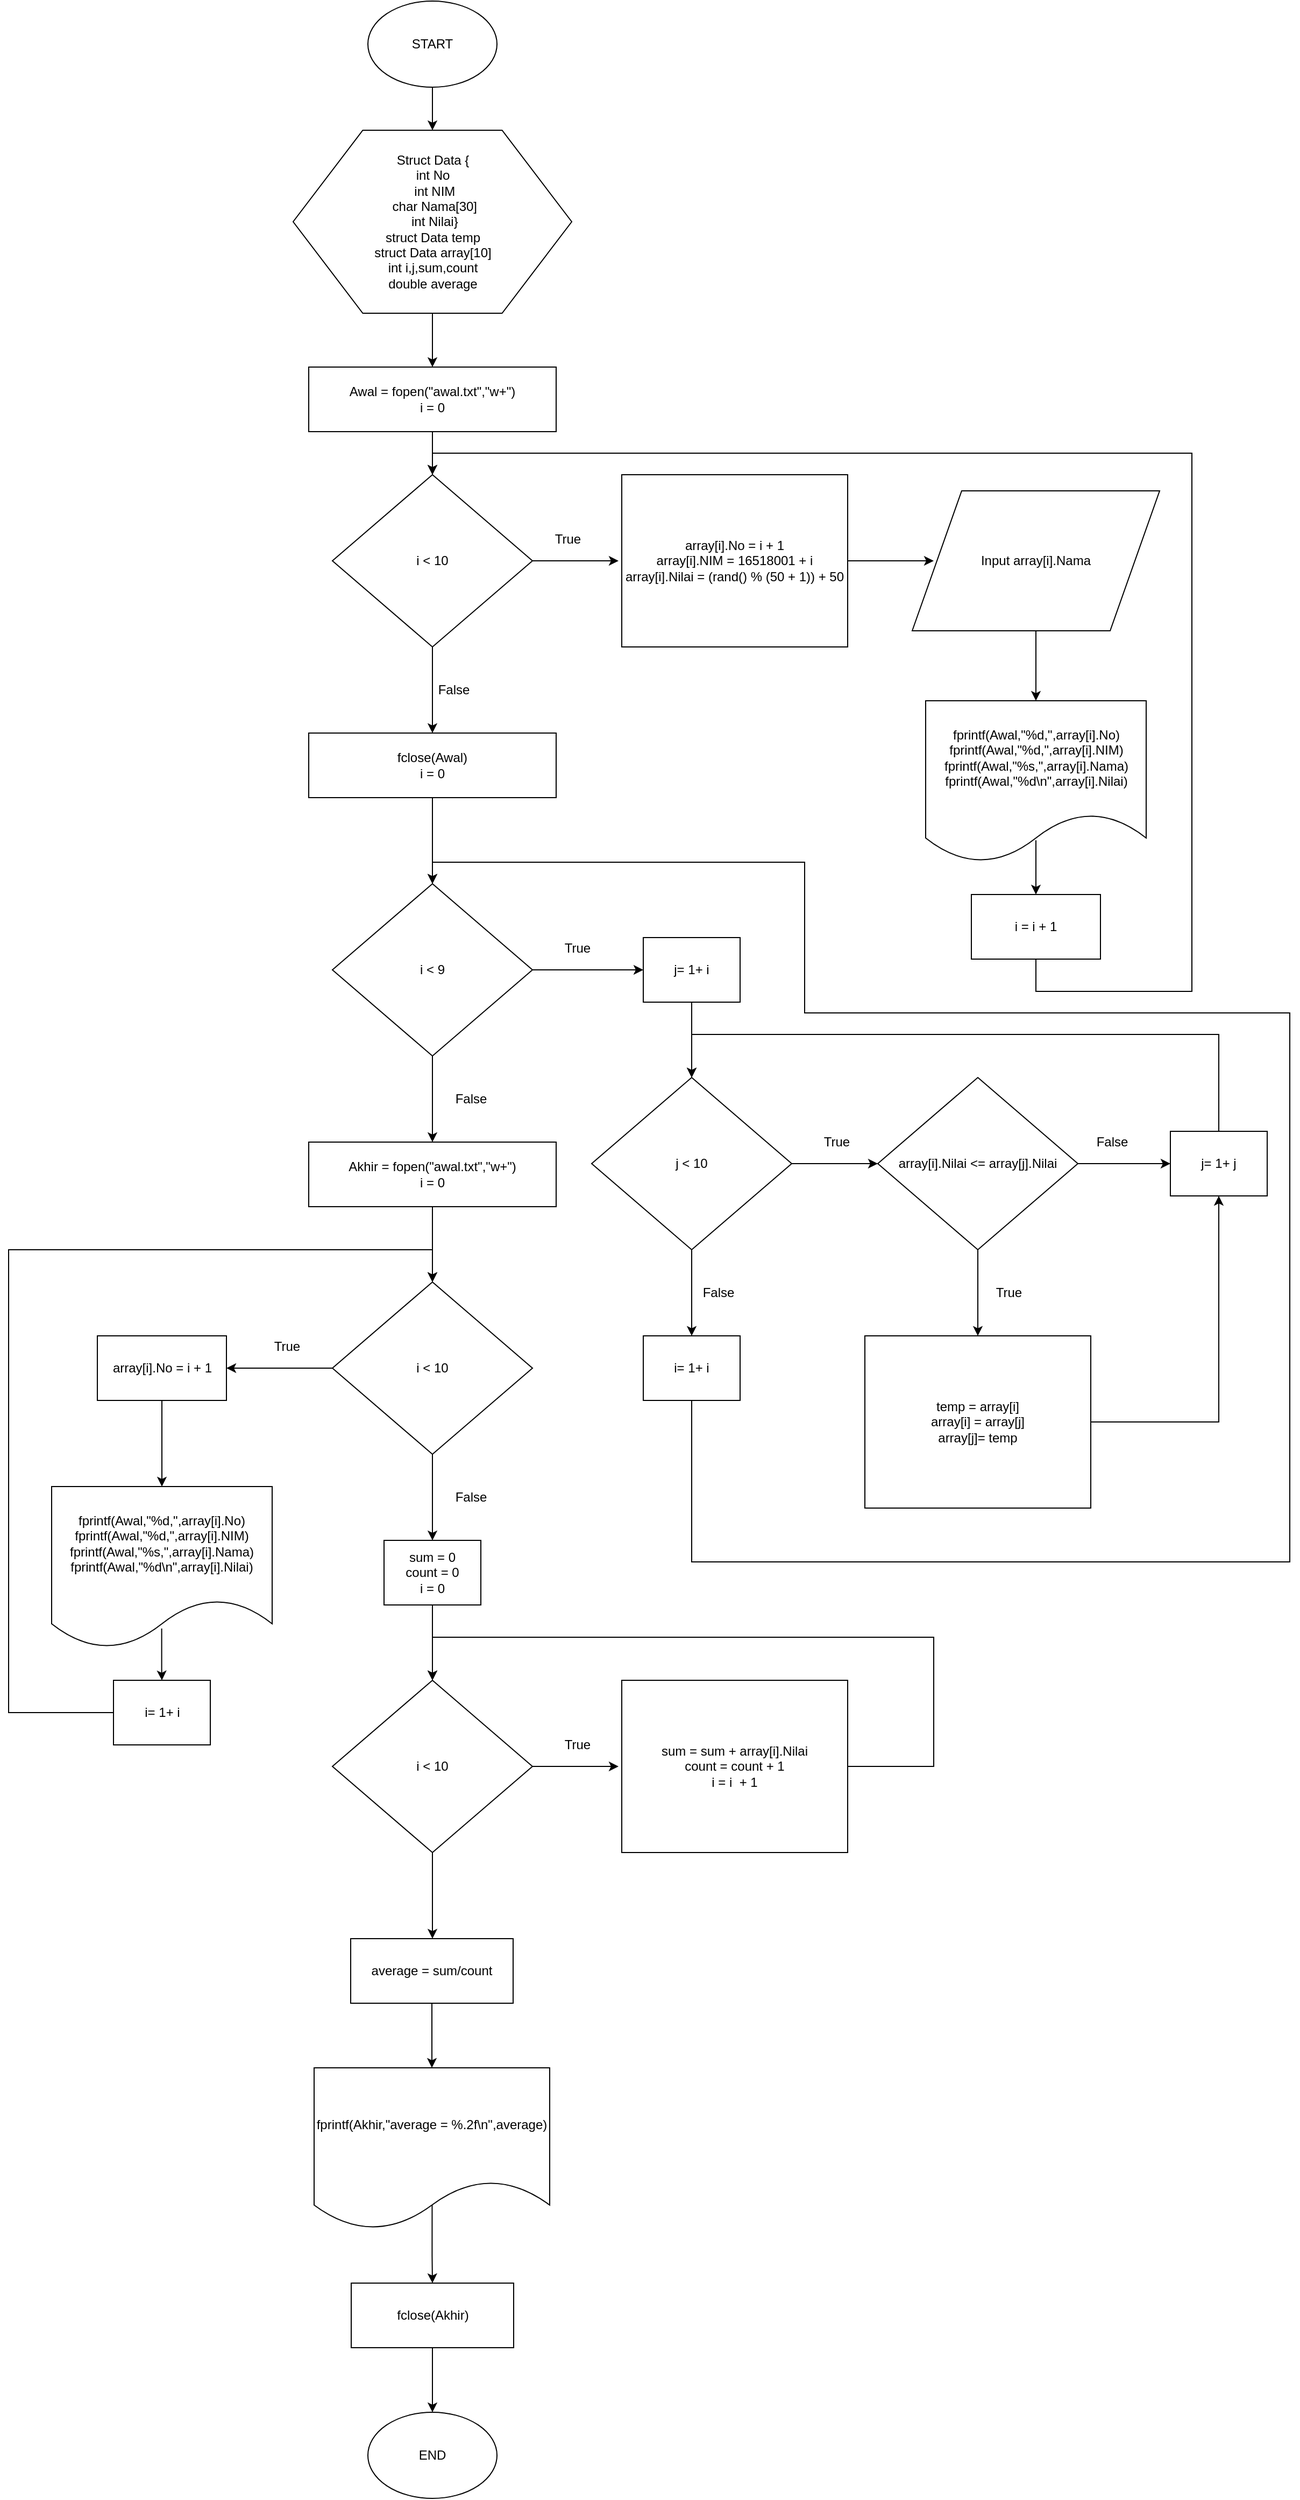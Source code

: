 <mxfile version="12.7.4" type="device"><diagram id="fLbEj90WZRH3F_pC3KUs" name="Page-1"><mxGraphModel dx="865" dy="483" grid="1" gridSize="10" guides="1" tooltips="1" connect="1" arrows="1" fold="1" page="1" pageScale="1" pageWidth="827" pageHeight="1169" math="0" shadow="0"><root><mxCell id="0"/><mxCell id="1" parent="0"/><mxCell id="P4KTW4YDeX6VUlXVykI_-3" value="" style="edgeStyle=orthogonalEdgeStyle;rounded=0;orthogonalLoop=1;jettySize=auto;html=1;" edge="1" parent="1" source="P4KTW4YDeX6VUlXVykI_-1" target="P4KTW4YDeX6VUlXVykI_-2"><mxGeometry relative="1" as="geometry"/></mxCell><mxCell id="P4KTW4YDeX6VUlXVykI_-1" value="START" style="ellipse;whiteSpace=wrap;html=1;" vertex="1" parent="1"><mxGeometry x="354" y="40" width="120" height="80" as="geometry"/></mxCell><mxCell id="P4KTW4YDeX6VUlXVykI_-5" value="" style="edgeStyle=orthogonalEdgeStyle;rounded=0;orthogonalLoop=1;jettySize=auto;html=1;" edge="1" parent="1" source="P4KTW4YDeX6VUlXVykI_-2" target="P4KTW4YDeX6VUlXVykI_-4"><mxGeometry relative="1" as="geometry"/></mxCell><mxCell id="P4KTW4YDeX6VUlXVykI_-2" value="Struct Data {&lt;br&gt;int No&lt;br&gt;&amp;nbsp;int NIM&lt;br&gt;&amp;nbsp;char Nama[30]&lt;br&gt;&amp;nbsp;int Nilai}&lt;br&gt;struct Data temp&lt;br&gt;struct Data array[10]&lt;br&gt;int i,j,sum,count&lt;br&gt;double average" style="shape=hexagon;perimeter=hexagonPerimeter2;whiteSpace=wrap;html=1;" vertex="1" parent="1"><mxGeometry x="284.5" y="160" width="259" height="170" as="geometry"/></mxCell><mxCell id="P4KTW4YDeX6VUlXVykI_-7" value="" style="edgeStyle=orthogonalEdgeStyle;rounded=0;orthogonalLoop=1;jettySize=auto;html=1;" edge="1" parent="1" source="P4KTW4YDeX6VUlXVykI_-4" target="P4KTW4YDeX6VUlXVykI_-6"><mxGeometry relative="1" as="geometry"/></mxCell><mxCell id="P4KTW4YDeX6VUlXVykI_-4" value="Awal = fopen(&quot;awal.txt&quot;,&quot;w+&quot;)&lt;br&gt;i = 0" style="rounded=0;whiteSpace=wrap;html=1;" vertex="1" parent="1"><mxGeometry x="299" y="380" width="230" height="60" as="geometry"/></mxCell><mxCell id="P4KTW4YDeX6VUlXVykI_-9" value="" style="edgeStyle=orthogonalEdgeStyle;rounded=0;orthogonalLoop=1;jettySize=auto;html=1;" edge="1" parent="1" source="P4KTW4YDeX6VUlXVykI_-6"><mxGeometry relative="1" as="geometry"><mxPoint x="587" y="560" as="targetPoint"/></mxGeometry></mxCell><mxCell id="P4KTW4YDeX6VUlXVykI_-22" value="" style="edgeStyle=orthogonalEdgeStyle;rounded=0;orthogonalLoop=1;jettySize=auto;html=1;" edge="1" parent="1" source="P4KTW4YDeX6VUlXVykI_-6"><mxGeometry relative="1" as="geometry"><mxPoint x="414" y="720" as="targetPoint"/></mxGeometry></mxCell><mxCell id="P4KTW4YDeX6VUlXVykI_-6" value="i &amp;lt; 10" style="rhombus;whiteSpace=wrap;html=1;" vertex="1" parent="1"><mxGeometry x="321" y="480" width="186" height="160" as="geometry"/></mxCell><mxCell id="P4KTW4YDeX6VUlXVykI_-14" value="" style="edgeStyle=orthogonalEdgeStyle;rounded=0;orthogonalLoop=1;jettySize=auto;html=1;" edge="1" parent="1" source="P4KTW4YDeX6VUlXVykI_-10"><mxGeometry relative="1" as="geometry"><mxPoint x="880" y="560" as="targetPoint"/></mxGeometry></mxCell><mxCell id="P4KTW4YDeX6VUlXVykI_-10" value="array[i].No = i + 1&lt;br&gt;array[i].NIM = 16518001 + i&lt;br&gt;array[i].Nilai = (rand() % (50 + 1)) + 50" style="rounded=0;whiteSpace=wrap;html=1;" vertex="1" parent="1"><mxGeometry x="590" y="480" width="210" height="160" as="geometry"/></mxCell><mxCell id="P4KTW4YDeX6VUlXVykI_-11" value="True" style="text;html=1;strokeColor=none;fillColor=none;align=center;verticalAlign=middle;whiteSpace=wrap;rounded=0;" vertex="1" parent="1"><mxGeometry x="520" y="530" width="40" height="20" as="geometry"/></mxCell><mxCell id="P4KTW4YDeX6VUlXVykI_-16" value="" style="edgeStyle=orthogonalEdgeStyle;rounded=0;orthogonalLoop=1;jettySize=auto;html=1;" edge="1" parent="1" source="P4KTW4YDeX6VUlXVykI_-12" target="P4KTW4YDeX6VUlXVykI_-15"><mxGeometry relative="1" as="geometry"/></mxCell><mxCell id="P4KTW4YDeX6VUlXVykI_-12" value="Input array[i].Nama" style="shape=parallelogram;perimeter=parallelogramPerimeter;whiteSpace=wrap;html=1;" vertex="1" parent="1"><mxGeometry x="860" y="495" width="230" height="130" as="geometry"/></mxCell><mxCell id="P4KTW4YDeX6VUlXVykI_-18" value="" style="edgeStyle=orthogonalEdgeStyle;rounded=0;orthogonalLoop=1;jettySize=auto;html=1;exitX=0.5;exitY=0.864;exitDx=0;exitDy=0;exitPerimeter=0;" edge="1" parent="1" source="P4KTW4YDeX6VUlXVykI_-15" target="P4KTW4YDeX6VUlXVykI_-17"><mxGeometry relative="1" as="geometry"><Array as="points"/></mxGeometry></mxCell><mxCell id="P4KTW4YDeX6VUlXVykI_-15" value="fprintf(Awal,&quot;%d,&quot;,array[i].No)&lt;br&gt;fprintf(Awal,&quot;%d,&quot;,array[i].NIM)&lt;br&gt;fprintf(Awal,&quot;%s,&quot;,array[i].Nama)&lt;br&gt;fprintf(Awal,&quot;%d\n&quot;,array[i].Nilai)" style="shape=document;whiteSpace=wrap;html=1;boundedLbl=1;" vertex="1" parent="1"><mxGeometry x="872.5" y="690" width="205" height="150" as="geometry"/></mxCell><mxCell id="P4KTW4YDeX6VUlXVykI_-20" value="" style="edgeStyle=orthogonalEdgeStyle;rounded=0;orthogonalLoop=1;jettySize=auto;html=1;entryX=0.5;entryY=0;entryDx=0;entryDy=0;" edge="1" parent="1" source="P4KTW4YDeX6VUlXVykI_-17" target="P4KTW4YDeX6VUlXVykI_-6"><mxGeometry relative="1" as="geometry"><mxPoint x="420" y="460" as="targetPoint"/><Array as="points"><mxPoint x="975" y="960"/><mxPoint x="1120" y="960"/><mxPoint x="1120" y="460"/><mxPoint x="414" y="460"/></Array></mxGeometry></mxCell><mxCell id="P4KTW4YDeX6VUlXVykI_-17" value="i = i + 1" style="rounded=0;whiteSpace=wrap;html=1;" vertex="1" parent="1"><mxGeometry x="915" y="870" width="120" height="60" as="geometry"/></mxCell><mxCell id="P4KTW4YDeX6VUlXVykI_-23" value="False" style="text;html=1;strokeColor=none;fillColor=none;align=center;verticalAlign=middle;whiteSpace=wrap;rounded=0;" vertex="1" parent="1"><mxGeometry x="414" y="670" width="40" height="20" as="geometry"/></mxCell><mxCell id="P4KTW4YDeX6VUlXVykI_-28" value="" style="edgeStyle=orthogonalEdgeStyle;rounded=0;orthogonalLoop=1;jettySize=auto;html=1;" edge="1" parent="1" source="P4KTW4YDeX6VUlXVykI_-25"><mxGeometry relative="1" as="geometry"><mxPoint x="414" y="860" as="targetPoint"/></mxGeometry></mxCell><mxCell id="P4KTW4YDeX6VUlXVykI_-25" value="fclose(Awal)&lt;br&gt;i = 0" style="rounded=0;whiteSpace=wrap;html=1;" vertex="1" parent="1"><mxGeometry x="299" y="720" width="230" height="60" as="geometry"/></mxCell><mxCell id="P4KTW4YDeX6VUlXVykI_-30" value="" style="edgeStyle=orthogonalEdgeStyle;rounded=0;orthogonalLoop=1;jettySize=auto;html=1;" edge="1" parent="1" source="P4KTW4YDeX6VUlXVykI_-26"><mxGeometry relative="1" as="geometry"><mxPoint x="610" y="940" as="targetPoint"/></mxGeometry></mxCell><mxCell id="P4KTW4YDeX6VUlXVykI_-57" value="" style="edgeStyle=orthogonalEdgeStyle;rounded=0;orthogonalLoop=1;jettySize=auto;html=1;" edge="1" parent="1" source="P4KTW4YDeX6VUlXVykI_-26"><mxGeometry relative="1" as="geometry"><mxPoint x="414" y="1100" as="targetPoint"/></mxGeometry></mxCell><mxCell id="P4KTW4YDeX6VUlXVykI_-26" value="i &amp;lt; 9" style="rhombus;whiteSpace=wrap;html=1;" vertex="1" parent="1"><mxGeometry x="321" y="860" width="186" height="160" as="geometry"/></mxCell><mxCell id="P4KTW4YDeX6VUlXVykI_-33" value="" style="edgeStyle=orthogonalEdgeStyle;rounded=0;orthogonalLoop=1;jettySize=auto;html=1;" edge="1" parent="1" source="P4KTW4YDeX6VUlXVykI_-31" target="P4KTW4YDeX6VUlXVykI_-32"><mxGeometry relative="1" as="geometry"/></mxCell><mxCell id="P4KTW4YDeX6VUlXVykI_-31" value="j= 1+ i" style="rounded=0;whiteSpace=wrap;html=1;" vertex="1" parent="1"><mxGeometry x="610" y="910" width="90" height="60" as="geometry"/></mxCell><mxCell id="P4KTW4YDeX6VUlXVykI_-41" value="" style="edgeStyle=orthogonalEdgeStyle;rounded=0;orthogonalLoop=1;jettySize=auto;html=1;" edge="1" parent="1" source="P4KTW4YDeX6VUlXVykI_-32" target="P4KTW4YDeX6VUlXVykI_-40"><mxGeometry relative="1" as="geometry"/></mxCell><mxCell id="P4KTW4YDeX6VUlXVykI_-55" value="" style="edgeStyle=orthogonalEdgeStyle;rounded=0;orthogonalLoop=1;jettySize=auto;html=1;exitX=0.5;exitY=1;exitDx=0;exitDy=0;entryX=0.5;entryY=0;entryDx=0;entryDy=0;" edge="1" parent="1" source="P4KTW4YDeX6VUlXVykI_-61" target="P4KTW4YDeX6VUlXVykI_-26"><mxGeometry relative="1" as="geometry"><mxPoint x="720" y="850" as="targetPoint"/><Array as="points"><mxPoint x="655" y="1490"/><mxPoint x="1211" y="1490"/><mxPoint x="1211" y="980"/><mxPoint x="760" y="980"/><mxPoint x="760" y="840"/><mxPoint x="414" y="840"/></Array></mxGeometry></mxCell><mxCell id="P4KTW4YDeX6VUlXVykI_-63" value="" style="edgeStyle=orthogonalEdgeStyle;rounded=0;orthogonalLoop=1;jettySize=auto;html=1;" edge="1" parent="1" source="P4KTW4YDeX6VUlXVykI_-32"><mxGeometry relative="1" as="geometry"><mxPoint x="655" y="1280" as="targetPoint"/></mxGeometry></mxCell><mxCell id="P4KTW4YDeX6VUlXVykI_-32" value="j &amp;lt; 10" style="rhombus;whiteSpace=wrap;html=1;" vertex="1" parent="1"><mxGeometry x="562" y="1040" width="186" height="160" as="geometry"/></mxCell><mxCell id="P4KTW4YDeX6VUlXVykI_-43" value="" style="edgeStyle=orthogonalEdgeStyle;rounded=0;orthogonalLoop=1;jettySize=auto;html=1;" edge="1" parent="1" source="P4KTW4YDeX6VUlXVykI_-40"><mxGeometry relative="1" as="geometry"><mxPoint x="921.0" y="1280" as="targetPoint"/></mxGeometry></mxCell><mxCell id="P4KTW4YDeX6VUlXVykI_-69" value="" style="edgeStyle=orthogonalEdgeStyle;rounded=0;orthogonalLoop=1;jettySize=auto;html=1;entryX=0;entryY=0.5;entryDx=0;entryDy=0;" edge="1" parent="1" source="P4KTW4YDeX6VUlXVykI_-40" target="P4KTW4YDeX6VUlXVykI_-65"><mxGeometry relative="1" as="geometry"><mxPoint x="1094.0" y="1120" as="targetPoint"/></mxGeometry></mxCell><mxCell id="P4KTW4YDeX6VUlXVykI_-40" value="array[i].Nilai &amp;lt;= array[j].Nilai" style="rhombus;whiteSpace=wrap;html=1;" vertex="1" parent="1"><mxGeometry x="828" y="1040" width="186" height="160" as="geometry"/></mxCell><mxCell id="P4KTW4YDeX6VUlXVykI_-36" value="True" style="text;html=1;strokeColor=none;fillColor=none;align=center;verticalAlign=middle;whiteSpace=wrap;rounded=0;" vertex="1" parent="1"><mxGeometry x="529" y="910" width="40" height="20" as="geometry"/></mxCell><mxCell id="P4KTW4YDeX6VUlXVykI_-37" value="True" style="text;html=1;strokeColor=none;fillColor=none;align=center;verticalAlign=middle;whiteSpace=wrap;rounded=0;" vertex="1" parent="1"><mxGeometry x="770" y="1090" width="40" height="20" as="geometry"/></mxCell><mxCell id="P4KTW4YDeX6VUlXVykI_-47" value="" style="edgeStyle=orthogonalEdgeStyle;rounded=0;orthogonalLoop=1;jettySize=auto;html=1;entryX=0.5;entryY=0;entryDx=0;entryDy=0;exitX=0.5;exitY=0;exitDx=0;exitDy=0;" edge="1" parent="1" source="P4KTW4YDeX6VUlXVykI_-65" target="P4KTW4YDeX6VUlXVykI_-32"><mxGeometry relative="1" as="geometry"><mxPoint x="1000" y="1450" as="sourcePoint"/><mxPoint x="790" y="1000" as="targetPoint"/><Array as="points"><mxPoint x="1145" y="1000"/><mxPoint x="655" y="1000"/></Array></mxGeometry></mxCell><mxCell id="P4KTW4YDeX6VUlXVykI_-71" value="" style="edgeStyle=orthogonalEdgeStyle;rounded=0;orthogonalLoop=1;jettySize=auto;html=1;entryX=0.5;entryY=1;entryDx=0;entryDy=0;" edge="1" parent="1" source="P4KTW4YDeX6VUlXVykI_-44" target="P4KTW4YDeX6VUlXVykI_-65"><mxGeometry relative="1" as="geometry"><mxPoint x="921" y="1520" as="targetPoint"/></mxGeometry></mxCell><mxCell id="P4KTW4YDeX6VUlXVykI_-44" value="&lt;div&gt;temp = array[i]&lt;/div&gt;&lt;div&gt;array[i] = array[j]&lt;/div&gt;&lt;div&gt;&lt;span&gt;array[j]= temp&lt;/span&gt;&lt;/div&gt;" style="rounded=0;whiteSpace=wrap;html=1;" vertex="1" parent="1"><mxGeometry x="816" y="1280" width="210" height="160" as="geometry"/></mxCell><mxCell id="P4KTW4YDeX6VUlXVykI_-45" value="True" style="text;html=1;strokeColor=none;fillColor=none;align=center;verticalAlign=middle;whiteSpace=wrap;rounded=0;" vertex="1" parent="1"><mxGeometry x="930" y="1230" width="40" height="20" as="geometry"/></mxCell><mxCell id="P4KTW4YDeX6VUlXVykI_-50" value="False" style="text;html=1;strokeColor=none;fillColor=none;align=center;verticalAlign=middle;whiteSpace=wrap;rounded=0;" vertex="1" parent="1"><mxGeometry x="1026" y="1090" width="40" height="20" as="geometry"/></mxCell><mxCell id="P4KTW4YDeX6VUlXVykI_-58" value="False" style="text;html=1;strokeColor=none;fillColor=none;align=center;verticalAlign=middle;whiteSpace=wrap;rounded=0;" vertex="1" parent="1"><mxGeometry x="660" y="1230" width="40" height="20" as="geometry"/></mxCell><mxCell id="P4KTW4YDeX6VUlXVykI_-59" value="False" style="text;html=1;strokeColor=none;fillColor=none;align=center;verticalAlign=middle;whiteSpace=wrap;rounded=0;" vertex="1" parent="1"><mxGeometry x="430" y="1050" width="40" height="20" as="geometry"/></mxCell><mxCell id="P4KTW4YDeX6VUlXVykI_-73" value="" style="edgeStyle=orthogonalEdgeStyle;rounded=0;orthogonalLoop=1;jettySize=auto;html=1;" edge="1" parent="1" source="P4KTW4YDeX6VUlXVykI_-60" target="P4KTW4YDeX6VUlXVykI_-72"><mxGeometry relative="1" as="geometry"/></mxCell><mxCell id="P4KTW4YDeX6VUlXVykI_-60" value="Akhir = fopen(&quot;awal.txt&quot;,&quot;w+&quot;)&lt;br&gt;i = 0" style="rounded=0;whiteSpace=wrap;html=1;" vertex="1" parent="1"><mxGeometry x="299" y="1100" width="230" height="60" as="geometry"/></mxCell><mxCell id="P4KTW4YDeX6VUlXVykI_-61" value="i= 1+ i" style="rounded=0;whiteSpace=wrap;html=1;" vertex="1" parent="1"><mxGeometry x="610" y="1280" width="90" height="60" as="geometry"/></mxCell><mxCell id="P4KTW4YDeX6VUlXVykI_-65" value="j= 1+ j" style="rounded=0;whiteSpace=wrap;html=1;" vertex="1" parent="1"><mxGeometry x="1100" y="1090" width="90" height="60" as="geometry"/></mxCell><mxCell id="P4KTW4YDeX6VUlXVykI_-78" value="" style="edgeStyle=orthogonalEdgeStyle;rounded=0;orthogonalLoop=1;jettySize=auto;html=1;entryX=1;entryY=0.5;entryDx=0;entryDy=0;" edge="1" parent="1" source="P4KTW4YDeX6VUlXVykI_-72" target="P4KTW4YDeX6VUlXVykI_-76"><mxGeometry relative="1" as="geometry"><mxPoint x="241" y="1310" as="targetPoint"/></mxGeometry></mxCell><mxCell id="P4KTW4YDeX6VUlXVykI_-87" value="" style="edgeStyle=orthogonalEdgeStyle;rounded=0;orthogonalLoop=1;jettySize=auto;html=1;" edge="1" parent="1" source="P4KTW4YDeX6VUlXVykI_-72"><mxGeometry relative="1" as="geometry"><mxPoint x="414" y="1470" as="targetPoint"/></mxGeometry></mxCell><mxCell id="P4KTW4YDeX6VUlXVykI_-72" value="i &amp;lt; 10" style="rhombus;whiteSpace=wrap;html=1;" vertex="1" parent="1"><mxGeometry x="321" y="1230" width="186" height="160" as="geometry"/></mxCell><mxCell id="P4KTW4YDeX6VUlXVykI_-82" value="" style="edgeStyle=orthogonalEdgeStyle;rounded=0;orthogonalLoop=1;jettySize=auto;html=1;exitX=0.499;exitY=0.879;exitDx=0;exitDy=0;exitPerimeter=0;" edge="1" parent="1" source="P4KTW4YDeX6VUlXVykI_-74" target="P4KTW4YDeX6VUlXVykI_-81"><mxGeometry relative="1" as="geometry"/></mxCell><mxCell id="P4KTW4YDeX6VUlXVykI_-74" value="fprintf(Awal,&quot;%d,&quot;,array[i].No)&lt;br&gt;fprintf(Awal,&quot;%d,&quot;,array[i].NIM)&lt;br&gt;fprintf(Awal,&quot;%s,&quot;,array[i].Nama)&lt;br&gt;fprintf(Awal,&quot;%d\n&quot;,array[i].Nilai)" style="shape=document;whiteSpace=wrap;html=1;boundedLbl=1;" vertex="1" parent="1"><mxGeometry x="60" y="1420" width="205" height="150" as="geometry"/></mxCell><mxCell id="P4KTW4YDeX6VUlXVykI_-80" value="" style="edgeStyle=orthogonalEdgeStyle;rounded=0;orthogonalLoop=1;jettySize=auto;html=1;" edge="1" parent="1" source="P4KTW4YDeX6VUlXVykI_-76"><mxGeometry relative="1" as="geometry"><mxPoint x="162.5" y="1420" as="targetPoint"/></mxGeometry></mxCell><mxCell id="P4KTW4YDeX6VUlXVykI_-76" value="array[i].No = i + 1" style="rounded=0;whiteSpace=wrap;html=1;" vertex="1" parent="1"><mxGeometry x="102.5" y="1280" width="120" height="60" as="geometry"/></mxCell><mxCell id="P4KTW4YDeX6VUlXVykI_-84" value="" style="edgeStyle=orthogonalEdgeStyle;rounded=0;orthogonalLoop=1;jettySize=auto;html=1;entryX=0.5;entryY=0;entryDx=0;entryDy=0;" edge="1" parent="1" source="P4KTW4YDeX6VUlXVykI_-81" target="P4KTW4YDeX6VUlXVykI_-72"><mxGeometry relative="1" as="geometry"><mxPoint x="390" y="1200" as="targetPoint"/><Array as="points"><mxPoint x="20" y="1630"/><mxPoint x="20" y="1200"/><mxPoint x="414" y="1200"/></Array></mxGeometry></mxCell><mxCell id="P4KTW4YDeX6VUlXVykI_-81" value="i= 1+ i" style="rounded=0;whiteSpace=wrap;html=1;" vertex="1" parent="1"><mxGeometry x="117.5" y="1600" width="90" height="60" as="geometry"/></mxCell><mxCell id="P4KTW4YDeX6VUlXVykI_-85" value="True" style="text;html=1;strokeColor=none;fillColor=none;align=center;verticalAlign=middle;whiteSpace=wrap;rounded=0;" vertex="1" parent="1"><mxGeometry x="259" y="1280" width="40" height="20" as="geometry"/></mxCell><mxCell id="P4KTW4YDeX6VUlXVykI_-89" value="False" style="text;html=1;strokeColor=none;fillColor=none;align=center;verticalAlign=middle;whiteSpace=wrap;rounded=0;" vertex="1" parent="1"><mxGeometry x="430" y="1420" width="40" height="20" as="geometry"/></mxCell><mxCell id="P4KTW4YDeX6VUlXVykI_-92" value="" style="edgeStyle=orthogonalEdgeStyle;rounded=0;orthogonalLoop=1;jettySize=auto;html=1;" edge="1" parent="1" source="P4KTW4YDeX6VUlXVykI_-90" target="P4KTW4YDeX6VUlXVykI_-91"><mxGeometry relative="1" as="geometry"/></mxCell><mxCell id="P4KTW4YDeX6VUlXVykI_-90" value="sum = 0&lt;br&gt;count = 0&lt;br&gt;i = 0" style="rounded=0;whiteSpace=wrap;html=1;" vertex="1" parent="1"><mxGeometry x="369" y="1470" width="90" height="60" as="geometry"/></mxCell><mxCell id="P4KTW4YDeX6VUlXVykI_-94" value="" style="edgeStyle=orthogonalEdgeStyle;rounded=0;orthogonalLoop=1;jettySize=auto;html=1;" edge="1" parent="1" source="P4KTW4YDeX6VUlXVykI_-91"><mxGeometry relative="1" as="geometry"><mxPoint x="587" y="1680" as="targetPoint"/></mxGeometry></mxCell><mxCell id="P4KTW4YDeX6VUlXVykI_-100" value="" style="edgeStyle=orthogonalEdgeStyle;rounded=0;orthogonalLoop=1;jettySize=auto;html=1;" edge="1" parent="1" source="P4KTW4YDeX6VUlXVykI_-91"><mxGeometry relative="1" as="geometry"><mxPoint x="414" y="1840" as="targetPoint"/></mxGeometry></mxCell><mxCell id="P4KTW4YDeX6VUlXVykI_-91" value="i &amp;lt; 10" style="rhombus;whiteSpace=wrap;html=1;" vertex="1" parent="1"><mxGeometry x="321" y="1600" width="186" height="160" as="geometry"/></mxCell><mxCell id="P4KTW4YDeX6VUlXVykI_-98" value="" style="edgeStyle=orthogonalEdgeStyle;rounded=0;orthogonalLoop=1;jettySize=auto;html=1;entryX=0.5;entryY=0;entryDx=0;entryDy=0;" edge="1" parent="1" source="P4KTW4YDeX6VUlXVykI_-95" target="P4KTW4YDeX6VUlXVykI_-91"><mxGeometry relative="1" as="geometry"><mxPoint x="880" y="1550" as="targetPoint"/><Array as="points"><mxPoint x="880" y="1680"/><mxPoint x="880" y="1560"/><mxPoint x="414" y="1560"/></Array></mxGeometry></mxCell><mxCell id="P4KTW4YDeX6VUlXVykI_-95" value="&lt;div&gt;sum = sum + array[i].Nilai&lt;/div&gt;&lt;div&gt;count = count + 1&lt;/div&gt;&lt;div&gt;i = i&amp;nbsp; + 1&lt;/div&gt;" style="rounded=0;whiteSpace=wrap;html=1;" vertex="1" parent="1"><mxGeometry x="590" y="1600" width="210" height="160" as="geometry"/></mxCell><mxCell id="P4KTW4YDeX6VUlXVykI_-96" value="True" style="text;html=1;strokeColor=none;fillColor=none;align=center;verticalAlign=middle;whiteSpace=wrap;rounded=0;" vertex="1" parent="1"><mxGeometry x="529" y="1650" width="40" height="20" as="geometry"/></mxCell><mxCell id="P4KTW4YDeX6VUlXVykI_-103" value="" style="edgeStyle=orthogonalEdgeStyle;rounded=0;orthogonalLoop=1;jettySize=auto;html=1;" edge="1" parent="1" source="P4KTW4YDeX6VUlXVykI_-101" target="P4KTW4YDeX6VUlXVykI_-102"><mxGeometry relative="1" as="geometry"/></mxCell><mxCell id="P4KTW4YDeX6VUlXVykI_-101" value="average = sum/count" style="rounded=0;whiteSpace=wrap;html=1;" vertex="1" parent="1"><mxGeometry x="338" y="1840" width="151" height="60" as="geometry"/></mxCell><mxCell id="P4KTW4YDeX6VUlXVykI_-106" value="" style="edgeStyle=orthogonalEdgeStyle;rounded=0;orthogonalLoop=1;jettySize=auto;html=1;exitX=0.501;exitY=0.837;exitDx=0;exitDy=0;exitPerimeter=0;" edge="1" parent="1" source="P4KTW4YDeX6VUlXVykI_-102" target="P4KTW4YDeX6VUlXVykI_-104"><mxGeometry relative="1" as="geometry"/></mxCell><mxCell id="P4KTW4YDeX6VUlXVykI_-102" value="fprintf(Akhir,&quot;average = %.2f\n&quot;,average)" style="shape=document;whiteSpace=wrap;html=1;boundedLbl=1;" vertex="1" parent="1"><mxGeometry x="304" y="1960" width="219" height="150" as="geometry"/></mxCell><mxCell id="P4KTW4YDeX6VUlXVykI_-107" value="" style="edgeStyle=orthogonalEdgeStyle;rounded=0;orthogonalLoop=1;jettySize=auto;html=1;" edge="1" parent="1" source="P4KTW4YDeX6VUlXVykI_-104" target="P4KTW4YDeX6VUlXVykI_-105"><mxGeometry relative="1" as="geometry"/></mxCell><mxCell id="P4KTW4YDeX6VUlXVykI_-104" value="fclose(Akhir)" style="rounded=0;whiteSpace=wrap;html=1;" vertex="1" parent="1"><mxGeometry x="338.5" y="2160" width="151" height="60" as="geometry"/></mxCell><mxCell id="P4KTW4YDeX6VUlXVykI_-105" value="END" style="ellipse;whiteSpace=wrap;html=1;" vertex="1" parent="1"><mxGeometry x="354" y="2280" width="120" height="80" as="geometry"/></mxCell></root></mxGraphModel></diagram></mxfile>